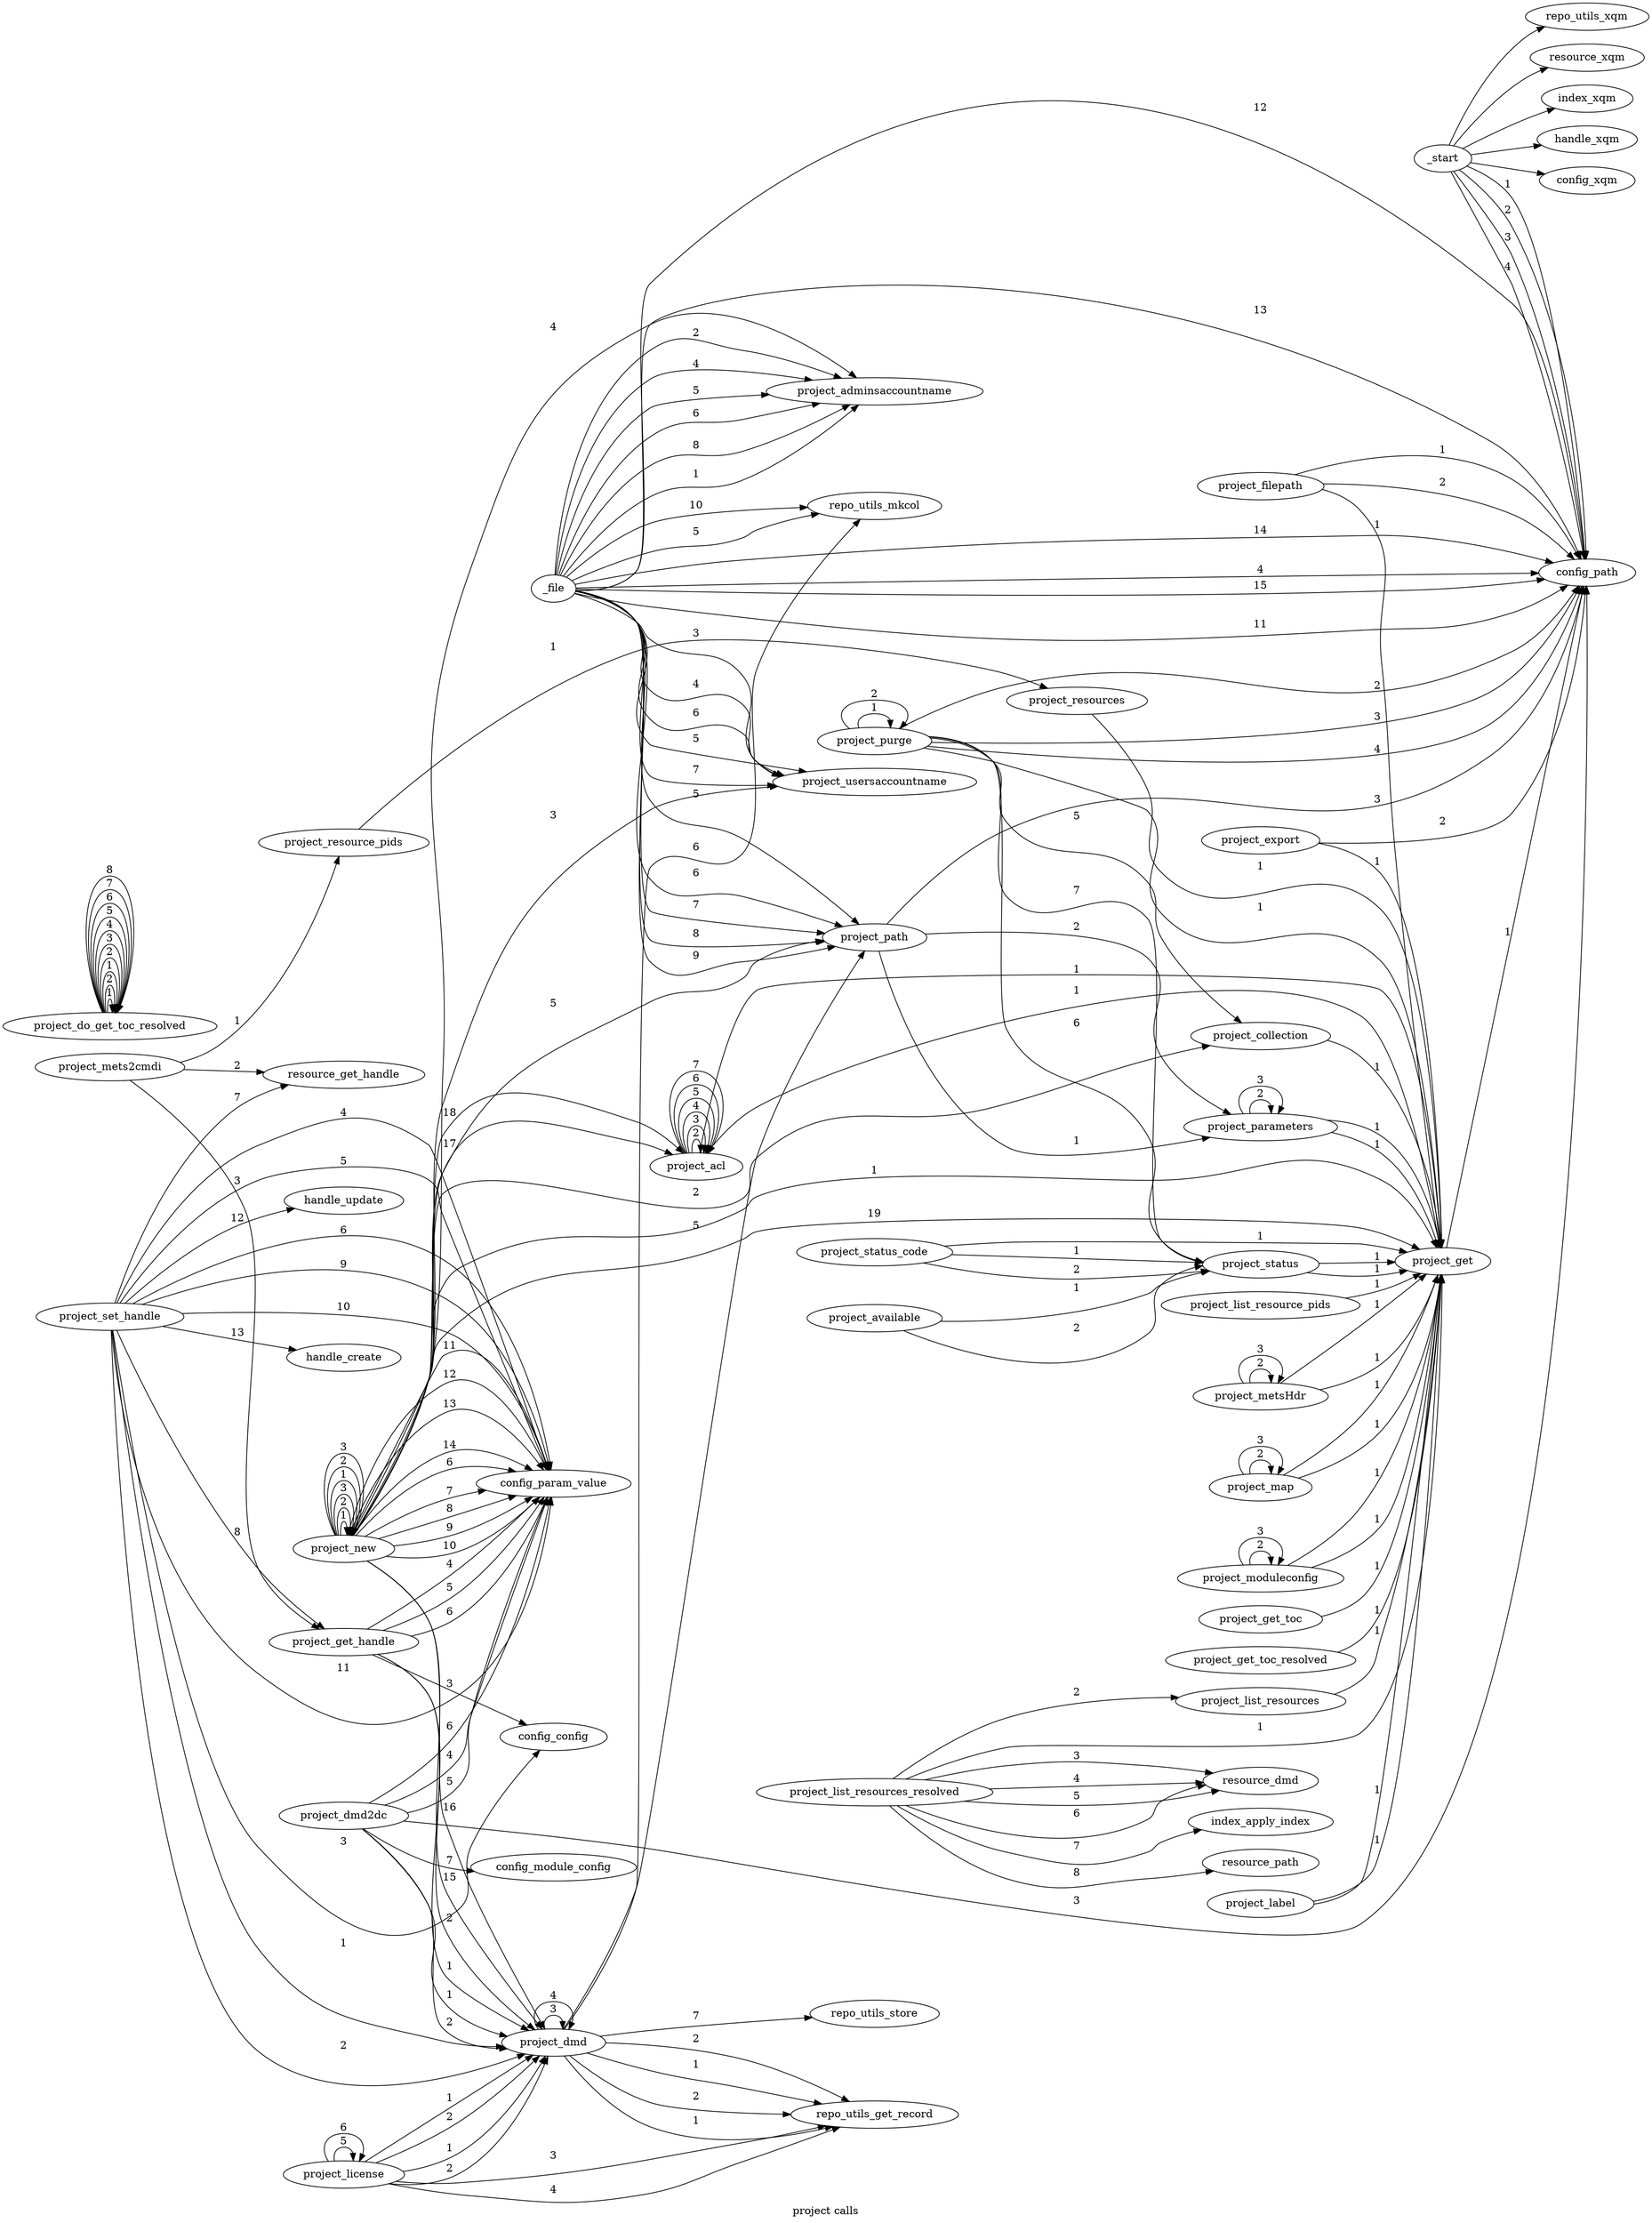  /* dot -oproject_calls.png -Tpng project_calls.dot */ 
digraph project_calls {
label="project calls";
rankdir=LR;
_start -> config_xqm ;
_start -> repo_utils_xqm ;
_start -> resource_xqm ;
_start -> index_xqm ;
_start -> handle_xqm ;
_start -> config_path [label= 1 ];
_start -> config_path [label= 2 ];
_start -> config_path [label= 3 ];
_start -> config_path [label= 4 ];
_file -> project_usersaccountname [label= 5 ];
_file -> project_adminsaccountname [label= 6 ];
_file -> project_usersaccountname [label= 7 ];
_file -> project_adminsaccountname [label= 8 ];
project_new -> project_new [label= 1 ];
project_new -> project_new [label= 2 ];
project_new -> project_new [label= 3 ];
project_new -> project_new [label= 1 ];
project_new -> project_new [label= 2 ];
project_new -> project_new [label= 3 ];
project_new -> project_get [label= 1 ];
project_new -> project_collection [label= 2 ];
project_new -> project_usersaccountname [label= 3 ];
project_new -> project_adminsaccountname [label= 4 ];
project_new -> project_path [label= 5 ];
project_new -> config_param_value [label= 6 ];
project_new -> config_param_value [label= 7 ];
project_new -> config_param_value [label= 8 ];
project_new -> config_param_value [label= 9 ];
project_new -> config_param_value [label= 10 ];
project_new -> config_param_value [label= 11 ];
project_new -> config_param_value [label= 12 ];
project_new -> config_param_value [label= 13 ];
project_new -> config_param_value [label= 14 ];
project_new -> project_dmd [label= 15 ];
project_new -> project_dmd [label= 16 ];
project_new -> project_acl [label= 17 ];
project_new -> project_acl [label= 18 ];
project_new -> project_get [label= 19 ];
project_label -> project_get [label= 1 ];
project_label -> project_get [label= 1 ];
project_available -> project_status [label= 1 ];
project_available -> project_status [label= 2 ];
project_get -> config_path [label= 1 ];
_file -> project_adminsaccountname [label= 1 ];
_file -> project_adminsaccountname [label= 2 ];
_file -> project_usersaccountname [label= 3 ];
_file -> project_usersaccountname [label= 4 ];
_file -> project_path [label= 5 ];
_file -> project_path [label= 6 ];
_file -> project_path [label= 7 ];
_file -> project_path [label= 8 ];
_file -> project_path [label= 9 ];
_file -> repo_utils_mkcol [label= 10 ];
_file -> config_path [label= 11 ];
_file -> config_path [label= 12 ];
_file -> config_path [label= 13 ];
_file -> config_path [label= 14 ];
_file -> config_path [label= 15 ];
project_path -> project_parameters [label= 1 ];
project_path -> project_parameters [label= 2 ];
project_path -> config_path [label= 3 ];
_file -> config_path [label= 4 ];
_file -> repo_utils_mkcol [label= 5 ];
project_export -> project_get [label= 1 ];
project_export -> config_path [label= 2 ];
project_collection -> project_get [label= 1 ];
project_filepath -> project_get [label= 1 ];
project_filepath -> config_path [label= 1 ];
project_filepath -> config_path [label= 2 ];
project_purge -> project_purge [label= 1 ];
project_purge -> project_purge [label= 2 ];
project_purge -> project_get [label= 1 ];
project_purge -> config_path [label= 2 ];
project_purge -> config_path [label= 3 ];
project_purge -> config_path [label= 4 ];
project_purge -> project_collection [label= 5 ];
project_purge -> project_status [label= 6 ];
project_purge -> project_status [label= 7 ];
project_status -> project_get [label= 1 ];
project_status -> project_get [label= 1 ];
project_status_code -> project_status [label= 1 ];
project_status_code -> project_status [label= 2 ];
project_status_code -> project_get [label= 1 ];
project_resources -> project_get [label= 1 ];
project_list_resources -> project_get [label= 1 ];
project_list_resources_resolved -> project_get [label= 1 ];
project_list_resources_resolved -> project_list_resources [label= 2 ];
project_list_resources_resolved -> resource_dmd [label= 3 ];
project_list_resources_resolved -> resource_dmd [label= 4 ];
project_list_resources_resolved -> resource_dmd [label= 5 ];
project_list_resources_resolved -> resource_dmd [label= 6 ];
project_list_resources_resolved -> index_apply_index [label= 7 ];
project_list_resources_resolved -> resource_path [label= 8 ];
project_resource_pids -> project_resources [label= 1 ];
project_list_resource_pids -> project_get [label= 1 ];
project_metsHdr -> project_get [label= 1 ];
project_metsHdr -> project_get [label= 1 ];
project_metsHdr -> project_metsHdr [label= 2 ];
project_metsHdr -> project_metsHdr [label= 3 ];
project_dmd -> repo_utils_get_record [label= 1 ];
project_dmd -> repo_utils_get_record [label= 2 ];
project_dmd -> repo_utils_get_record [label= 1 ];
project_dmd -> repo_utils_get_record [label= 2 ];
project_dmd -> project_dmd [label= 3 ];
project_dmd -> project_dmd [label= 4 ];
project_dmd -> project_path [label= 5 ];
project_dmd -> repo_utils_mkcol [label= 6 ];
project_dmd -> repo_utils_store [label= 7 ];
project_map -> project_get [label= 1 ];
project_map -> project_get [label= 1 ];
project_map -> project_map [label= 2 ];
project_map -> project_map [label= 3 ];
project_parameters -> project_get [label= 1 ];
project_parameters -> project_get [label= 1 ];
project_parameters -> project_parameters [label= 2 ];
project_parameters -> project_parameters [label= 3 ];
project_moduleconfig -> project_get [label= 1 ];
project_moduleconfig -> project_get [label= 1 ];
project_moduleconfig -> project_moduleconfig [label= 2 ];
project_moduleconfig -> project_moduleconfig [label= 3 ];
_file -> project_adminsaccountname [label= 4 ];
_file -> project_adminsaccountname [label= 5 ];
_file -> project_usersaccountname [label= 6 ];
project_license -> project_dmd [label= 1 ];
project_license -> project_dmd [label= 2 ];
project_license -> project_dmd [label= 1 ];
project_license -> project_dmd [label= 2 ];
project_license -> repo_utils_get_record [label= 3 ];
project_license -> repo_utils_get_record [label= 4 ];
project_license -> project_license [label= 5 ];
project_license -> project_license [label= 6 ];
project_acl -> project_get [label= 1 ];
project_acl -> project_get [label= 1 ];
project_acl -> project_acl [label= 2 ];
project_acl -> project_acl [label= 3 ];
project_acl -> project_acl [label= 4 ];
project_acl -> project_acl [label= 5 ];
project_acl -> project_acl [label= 6 ];
project_acl -> project_acl [label= 7 ];
project_get_handle -> project_dmd [label= 1 ];
project_get_handle -> project_dmd [label= 2 ];
project_get_handle -> config_config [label= 3 ];
project_get_handle -> config_param_value [label= 4 ];
project_get_handle -> config_param_value [label= 5 ];
project_get_handle -> config_param_value [label= 6 ];
project_set_handle -> project_dmd [label= 1 ];
project_set_handle -> project_dmd [label= 2 ];
project_set_handle -> config_config [label= 3 ];
project_set_handle -> config_param_value [label= 4 ];
project_set_handle -> config_param_value [label= 5 ];
project_set_handle -> config_param_value [label= 6 ];
project_set_handle -> resource_get_handle [label= 7 ];
project_set_handle -> project_get_handle [label= 8 ];
project_set_handle -> config_param_value [label= 9 ];
project_set_handle -> config_param_value [label= 10 ];
project_set_handle -> config_param_value [label= 11 ];
project_set_handle -> handle_update [label= 12 ];
project_set_handle -> handle_create [label= 13 ];
project_mets2cmdi -> project_resource_pids [label= 1 ];
project_mets2cmdi -> resource_get_handle [label= 2 ];
project_mets2cmdi -> project_get_handle [label= 3 ];
project_dmd2dc -> project_dmd [label= 1 ];
project_dmd2dc -> project_dmd [label= 2 ];
project_dmd2dc -> config_path [label= 3 ];
project_dmd2dc -> config_param_value [label= 4 ];
project_dmd2dc -> config_param_value [label= 5 ];
project_dmd2dc -> config_param_value [label= 6 ];
project_dmd2dc -> config_module_config [label= 7 ];
project_get_toc -> project_get [label= 1 ];
project_get_toc_resolved -> project_get [label= 1 ];
project_do_get_toc_resolved -> project_do_get_toc_resolved [label= 1 ];
project_do_get_toc_resolved -> project_do_get_toc_resolved [label= 2 ];
project_do_get_toc_resolved -> project_do_get_toc_resolved [label= 1 ];
project_do_get_toc_resolved -> project_do_get_toc_resolved [label= 2 ];
project_do_get_toc_resolved -> project_do_get_toc_resolved [label= 3 ];
project_do_get_toc_resolved -> project_do_get_toc_resolved [label= 4 ];
project_do_get_toc_resolved -> project_do_get_toc_resolved [label= 5 ];
project_do_get_toc_resolved -> project_do_get_toc_resolved [label= 6 ];
project_do_get_toc_resolved -> project_do_get_toc_resolved [label= 7 ];
project_do_get_toc_resolved -> project_do_get_toc_resolved [label= 8 ];
}
